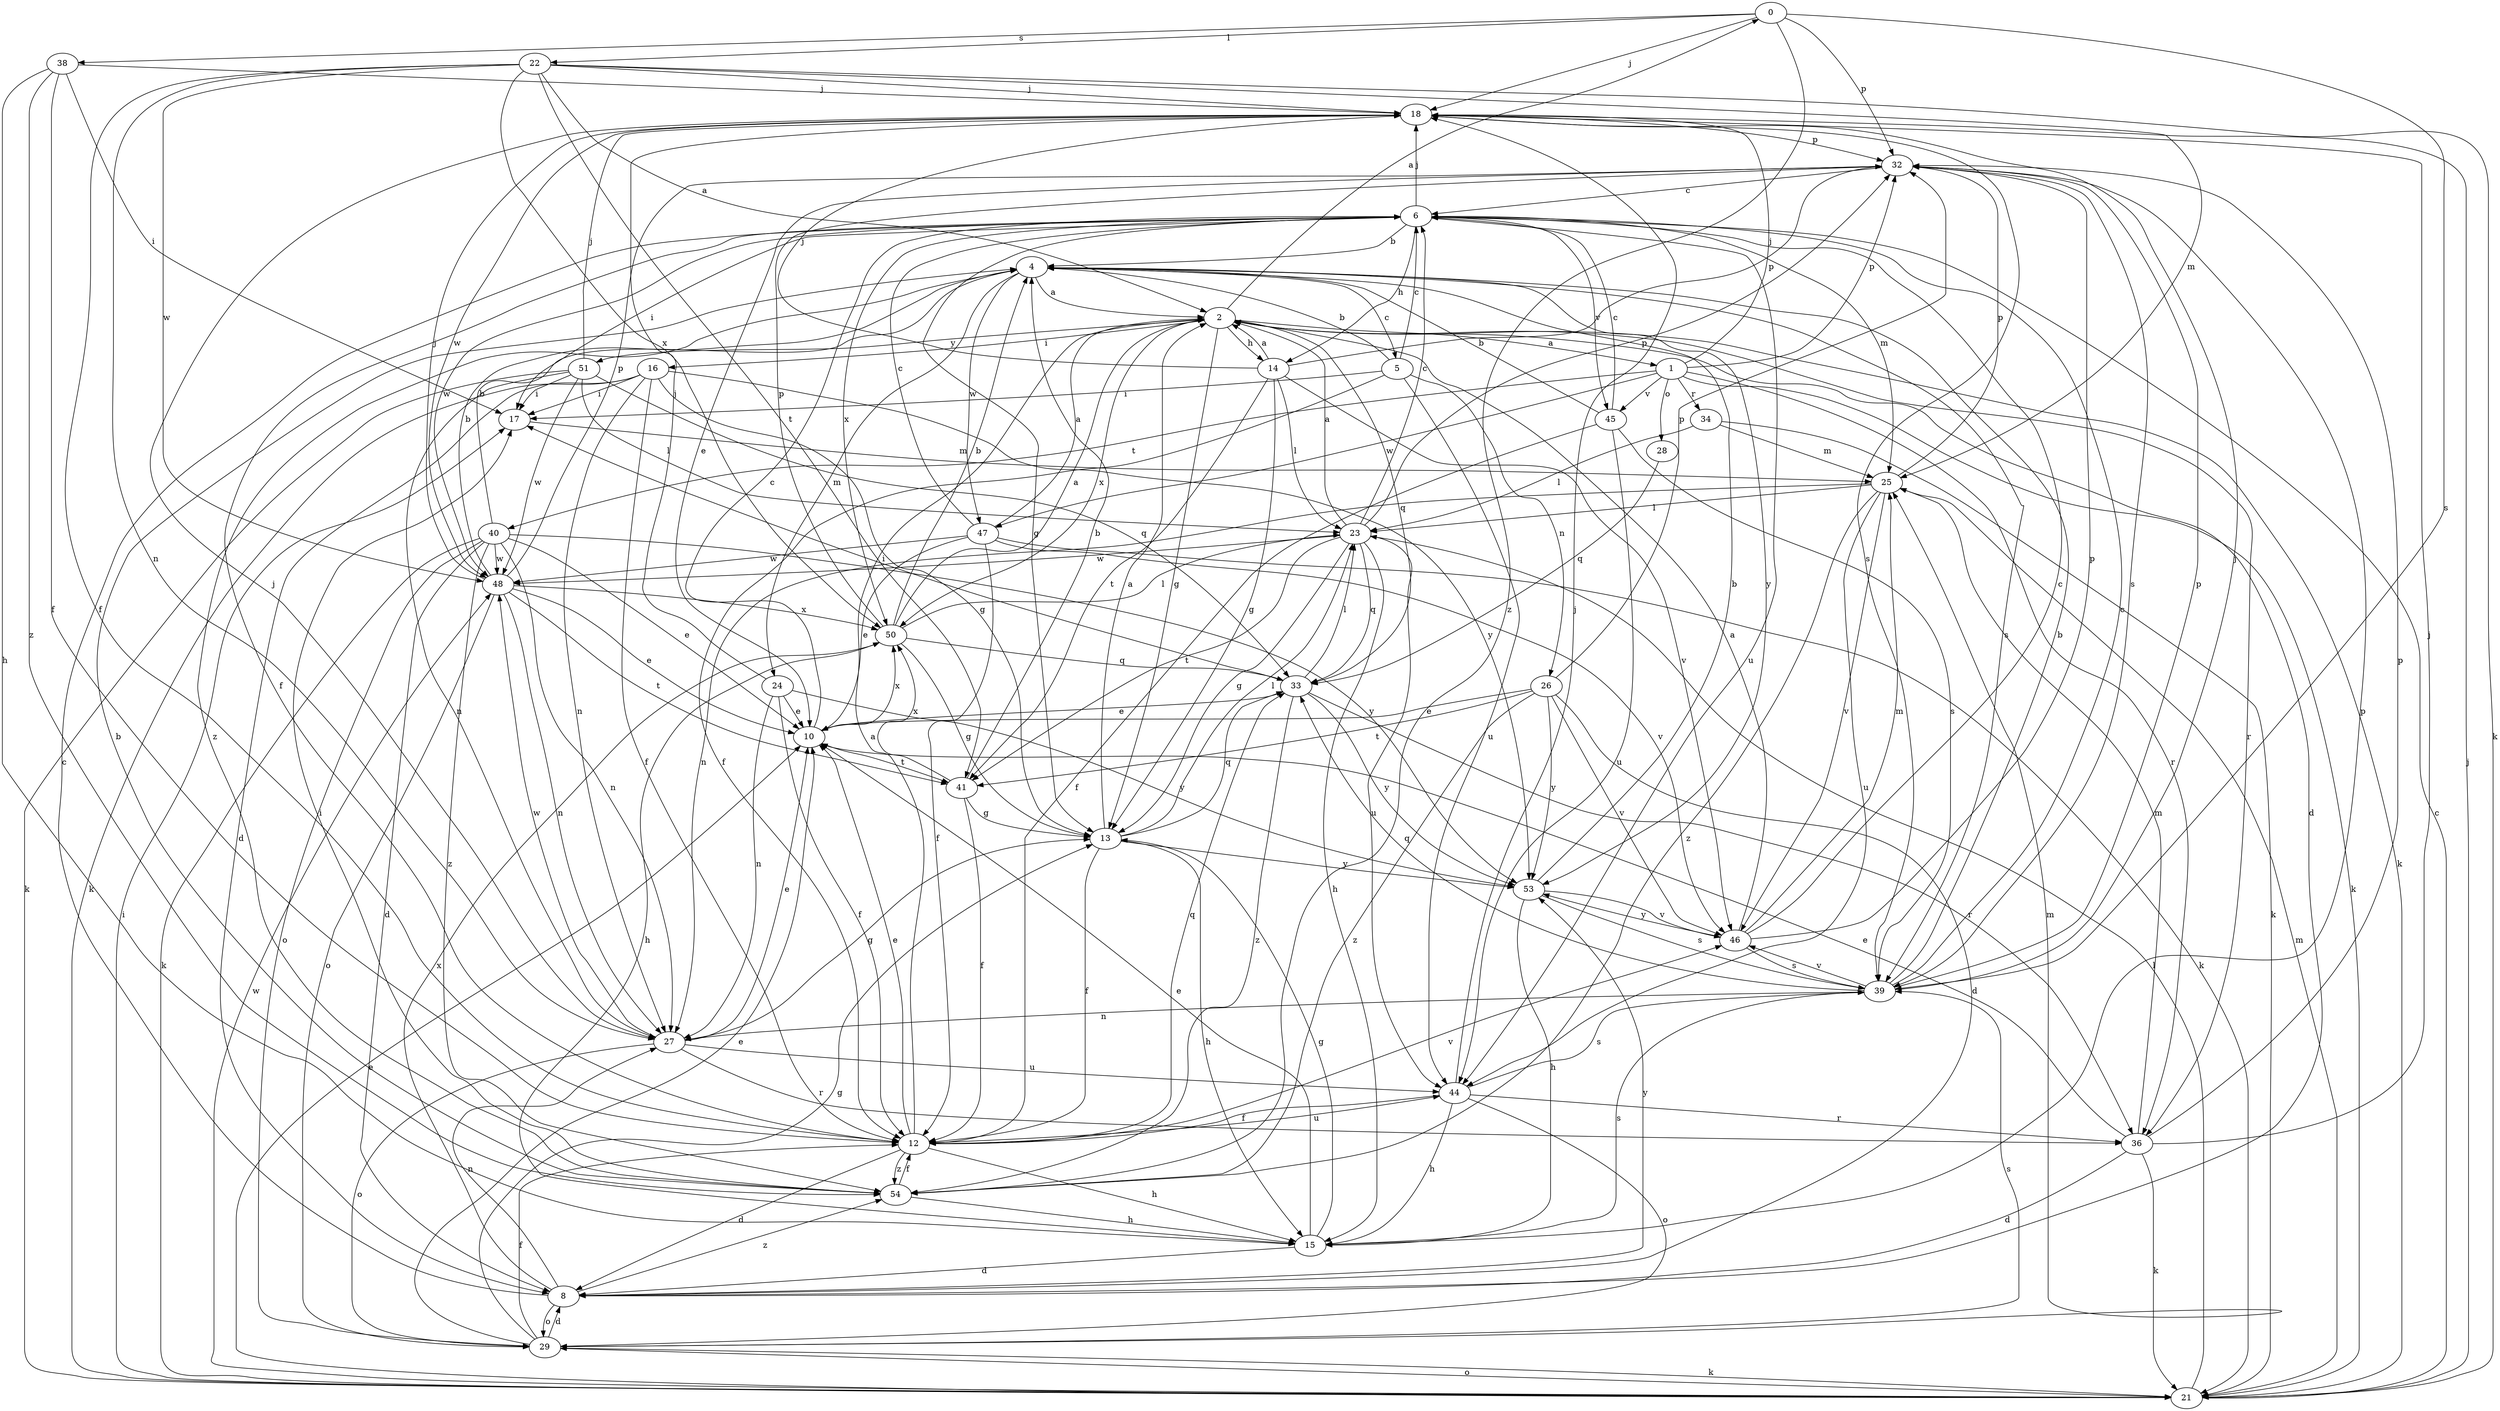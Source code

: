 strict digraph  {
0;
1;
2;
4;
5;
6;
8;
10;
12;
13;
14;
15;
16;
17;
18;
21;
22;
23;
24;
25;
26;
27;
28;
29;
32;
33;
34;
36;
38;
39;
40;
41;
44;
45;
46;
47;
48;
50;
51;
53;
54;
0 -> 18  [label=j];
0 -> 22  [label=l];
0 -> 32  [label=p];
0 -> 38  [label=s];
0 -> 39  [label=s];
0 -> 54  [label=z];
1 -> 18  [label=j];
1 -> 21  [label=k];
1 -> 28  [label=o];
1 -> 32  [label=p];
1 -> 34  [label=r];
1 -> 36  [label=r];
1 -> 40  [label=t];
1 -> 45  [label=v];
1 -> 47  [label=w];
2 -> 0  [label=a];
2 -> 1  [label=a];
2 -> 8  [label=d];
2 -> 13  [label=g];
2 -> 14  [label=h];
2 -> 16  [label=i];
2 -> 21  [label=k];
2 -> 33  [label=q];
2 -> 36  [label=r];
2 -> 50  [label=x];
2 -> 51  [label=y];
4 -> 2  [label=a];
4 -> 5  [label=c];
4 -> 24  [label=m];
4 -> 39  [label=s];
4 -> 47  [label=w];
4 -> 53  [label=y];
4 -> 54  [label=z];
5 -> 4  [label=b];
5 -> 6  [label=c];
5 -> 12  [label=f];
5 -> 17  [label=i];
5 -> 26  [label=n];
5 -> 44  [label=u];
6 -> 4  [label=b];
6 -> 12  [label=f];
6 -> 13  [label=g];
6 -> 14  [label=h];
6 -> 17  [label=i];
6 -> 18  [label=j];
6 -> 25  [label=m];
6 -> 44  [label=u];
6 -> 45  [label=v];
6 -> 48  [label=w];
6 -> 50  [label=x];
8 -> 6  [label=c];
8 -> 27  [label=n];
8 -> 29  [label=o];
8 -> 50  [label=x];
8 -> 53  [label=y];
8 -> 54  [label=z];
10 -> 6  [label=c];
10 -> 41  [label=t];
10 -> 50  [label=x];
12 -> 2  [label=a];
12 -> 8  [label=d];
12 -> 10  [label=e];
12 -> 15  [label=h];
12 -> 33  [label=q];
12 -> 44  [label=u];
12 -> 46  [label=v];
12 -> 54  [label=z];
13 -> 2  [label=a];
13 -> 12  [label=f];
13 -> 15  [label=h];
13 -> 23  [label=l];
13 -> 33  [label=q];
13 -> 53  [label=y];
14 -> 2  [label=a];
14 -> 13  [label=g];
14 -> 18  [label=j];
14 -> 23  [label=l];
14 -> 32  [label=p];
14 -> 41  [label=t];
14 -> 46  [label=v];
15 -> 8  [label=d];
15 -> 10  [label=e];
15 -> 13  [label=g];
15 -> 32  [label=p];
15 -> 39  [label=s];
16 -> 8  [label=d];
16 -> 12  [label=f];
16 -> 13  [label=g];
16 -> 17  [label=i];
16 -> 21  [label=k];
16 -> 27  [label=n];
16 -> 53  [label=y];
17 -> 25  [label=m];
18 -> 32  [label=p];
18 -> 39  [label=s];
18 -> 48  [label=w];
21 -> 6  [label=c];
21 -> 10  [label=e];
21 -> 17  [label=i];
21 -> 18  [label=j];
21 -> 23  [label=l];
21 -> 25  [label=m];
21 -> 29  [label=o];
21 -> 48  [label=w];
22 -> 2  [label=a];
22 -> 12  [label=f];
22 -> 18  [label=j];
22 -> 21  [label=k];
22 -> 25  [label=m];
22 -> 27  [label=n];
22 -> 41  [label=t];
22 -> 48  [label=w];
22 -> 50  [label=x];
23 -> 2  [label=a];
23 -> 6  [label=c];
23 -> 13  [label=g];
23 -> 15  [label=h];
23 -> 32  [label=p];
23 -> 33  [label=q];
23 -> 41  [label=t];
23 -> 44  [label=u];
23 -> 48  [label=w];
24 -> 10  [label=e];
24 -> 12  [label=f];
24 -> 18  [label=j];
24 -> 27  [label=n];
24 -> 53  [label=y];
25 -> 23  [label=l];
25 -> 27  [label=n];
25 -> 32  [label=p];
25 -> 44  [label=u];
25 -> 46  [label=v];
25 -> 54  [label=z];
26 -> 8  [label=d];
26 -> 10  [label=e];
26 -> 32  [label=p];
26 -> 41  [label=t];
26 -> 46  [label=v];
26 -> 53  [label=y];
26 -> 54  [label=z];
27 -> 10  [label=e];
27 -> 13  [label=g];
27 -> 18  [label=j];
27 -> 29  [label=o];
27 -> 36  [label=r];
27 -> 44  [label=u];
27 -> 48  [label=w];
28 -> 33  [label=q];
29 -> 8  [label=d];
29 -> 10  [label=e];
29 -> 12  [label=f];
29 -> 13  [label=g];
29 -> 21  [label=k];
29 -> 25  [label=m];
29 -> 39  [label=s];
32 -> 6  [label=c];
32 -> 10  [label=e];
32 -> 39  [label=s];
33 -> 10  [label=e];
33 -> 17  [label=i];
33 -> 23  [label=l];
33 -> 36  [label=r];
33 -> 53  [label=y];
33 -> 54  [label=z];
34 -> 21  [label=k];
34 -> 23  [label=l];
34 -> 25  [label=m];
36 -> 8  [label=d];
36 -> 10  [label=e];
36 -> 18  [label=j];
36 -> 21  [label=k];
36 -> 25  [label=m];
36 -> 32  [label=p];
38 -> 12  [label=f];
38 -> 15  [label=h];
38 -> 17  [label=i];
38 -> 18  [label=j];
38 -> 54  [label=z];
39 -> 4  [label=b];
39 -> 6  [label=c];
39 -> 18  [label=j];
39 -> 27  [label=n];
39 -> 32  [label=p];
39 -> 33  [label=q];
39 -> 46  [label=v];
40 -> 4  [label=b];
40 -> 8  [label=d];
40 -> 10  [label=e];
40 -> 21  [label=k];
40 -> 27  [label=n];
40 -> 29  [label=o];
40 -> 48  [label=w];
40 -> 53  [label=y];
40 -> 54  [label=z];
41 -> 4  [label=b];
41 -> 12  [label=f];
41 -> 13  [label=g];
41 -> 50  [label=x];
44 -> 12  [label=f];
44 -> 15  [label=h];
44 -> 18  [label=j];
44 -> 29  [label=o];
44 -> 36  [label=r];
44 -> 39  [label=s];
45 -> 4  [label=b];
45 -> 6  [label=c];
45 -> 12  [label=f];
45 -> 39  [label=s];
45 -> 44  [label=u];
46 -> 2  [label=a];
46 -> 6  [label=c];
46 -> 25  [label=m];
46 -> 32  [label=p];
46 -> 39  [label=s];
46 -> 53  [label=y];
47 -> 2  [label=a];
47 -> 6  [label=c];
47 -> 10  [label=e];
47 -> 12  [label=f];
47 -> 21  [label=k];
47 -> 46  [label=v];
47 -> 48  [label=w];
48 -> 4  [label=b];
48 -> 10  [label=e];
48 -> 18  [label=j];
48 -> 27  [label=n];
48 -> 29  [label=o];
48 -> 32  [label=p];
48 -> 41  [label=t];
48 -> 50  [label=x];
50 -> 2  [label=a];
50 -> 4  [label=b];
50 -> 13  [label=g];
50 -> 15  [label=h];
50 -> 23  [label=l];
50 -> 32  [label=p];
50 -> 33  [label=q];
51 -> 17  [label=i];
51 -> 18  [label=j];
51 -> 21  [label=k];
51 -> 23  [label=l];
51 -> 27  [label=n];
51 -> 33  [label=q];
51 -> 48  [label=w];
53 -> 4  [label=b];
53 -> 15  [label=h];
53 -> 39  [label=s];
53 -> 46  [label=v];
54 -> 4  [label=b];
54 -> 12  [label=f];
54 -> 15  [label=h];
54 -> 17  [label=i];
}
